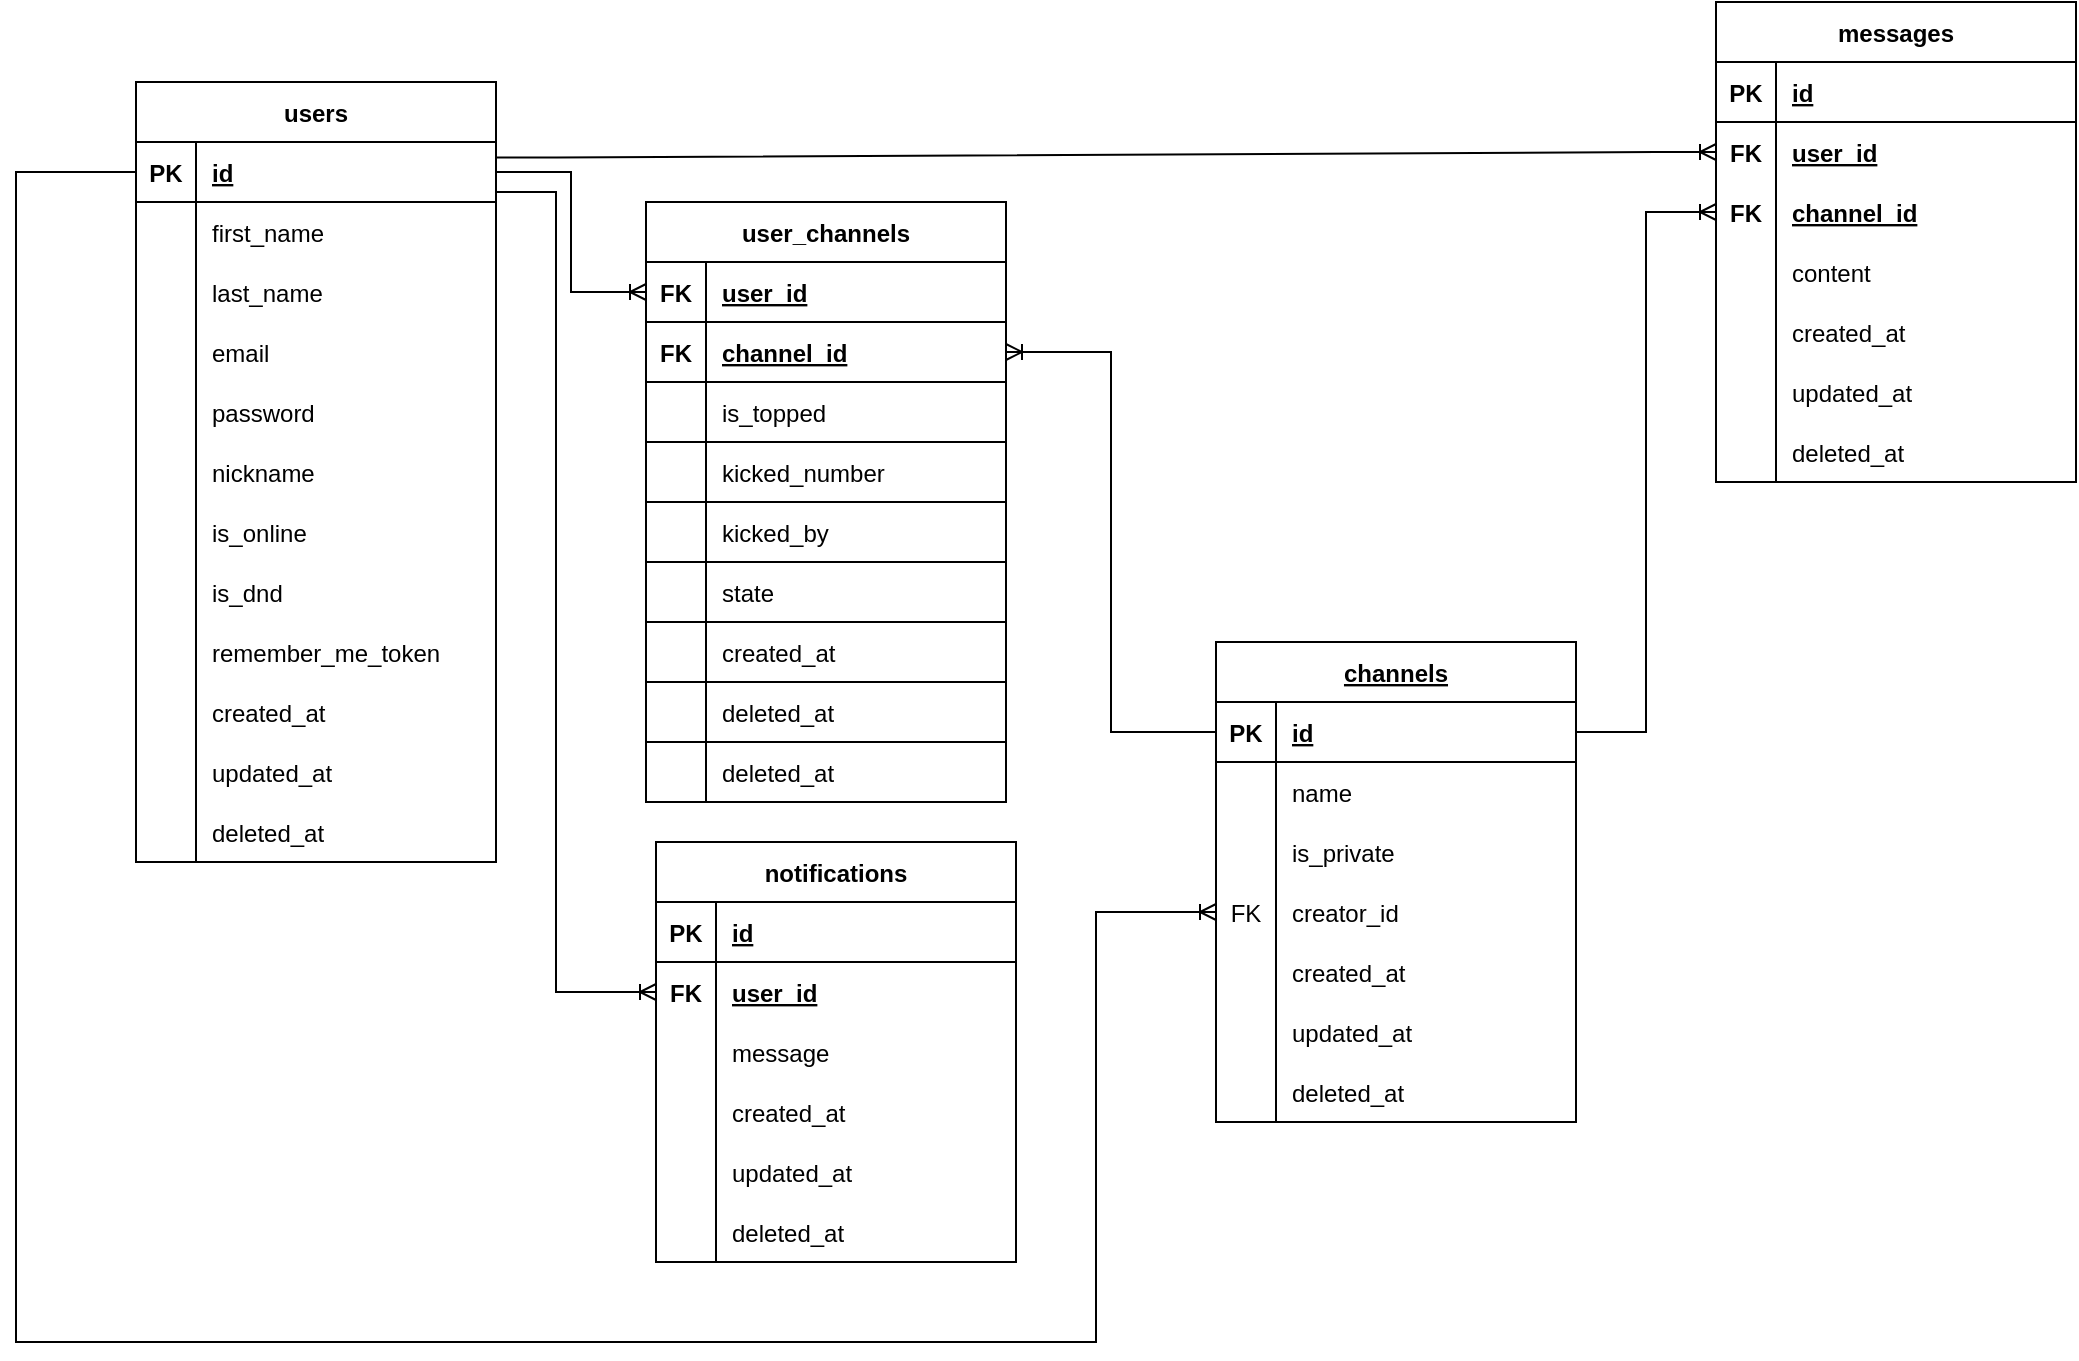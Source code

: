 <mxfile version="16.0.0" type="device"><diagram id="sb3Zi_Lj-fBD1ttnO5XM" name="Page-1"><mxGraphModel dx="1952" dy="1957" grid="1" gridSize="10" guides="1" tooltips="1" connect="1" arrows="1" fold="1" page="1" pageScale="1" pageWidth="850" pageHeight="1100" math="0" shadow="0"><root><mxCell id="0"/><mxCell id="1" parent="0"/><mxCell id="UZdGvcIJRt8ejX9C9bdX-46" value="" style="edgeStyle=orthogonalEdgeStyle;fontSize=12;html=1;endArrow=ERoneToMany;rounded=0;entryX=0;entryY=0.5;entryDx=0;entryDy=0;exitX=1;exitY=0.5;exitDx=0;exitDy=0;" parent="1" source="UZdGvcIJRt8ejX9C9bdX-49" target="UZdGvcIJRt8ejX9C9bdX-110" edge="1"><mxGeometry width="100" height="100" relative="1" as="geometry"><mxPoint x="290" y="250" as="sourcePoint"/><mxPoint x="390" y="150" as="targetPoint"/></mxGeometry></mxCell><mxCell id="UZdGvcIJRt8ejX9C9bdX-47" value="" style="edgeStyle=orthogonalEdgeStyle;fontSize=12;html=1;endArrow=ERoneToMany;rounded=0;entryX=1;entryY=0.5;entryDx=0;entryDy=0;exitX=0;exitY=0.5;exitDx=0;exitDy=0;" parent="1" source="UZdGvcIJRt8ejX9C9bdX-127" target="UZdGvcIJRt8ejX9C9bdX-123" edge="1"><mxGeometry width="100" height="100" relative="1" as="geometry"><mxPoint x="470" y="335" as="sourcePoint"/><mxPoint x="605" y="330.0" as="targetPoint"/></mxGeometry></mxCell><mxCell id="UZdGvcIJRt8ejX9C9bdX-48" value="users" style="shape=table;startSize=30;container=1;collapsible=1;childLayout=tableLayout;fixedRows=1;rowLines=0;fontStyle=1;align=center;resizeLast=1;" parent="1" vertex="1"><mxGeometry x="-10" y="20" width="180" height="390" as="geometry"/></mxCell><mxCell id="UZdGvcIJRt8ejX9C9bdX-49" value="" style="shape=partialRectangle;collapsible=0;dropTarget=0;pointerEvents=0;fillColor=none;top=0;left=0;bottom=1;right=0;points=[[0,0.5],[1,0.5]];portConstraint=eastwest;" parent="UZdGvcIJRt8ejX9C9bdX-48" vertex="1"><mxGeometry y="30" width="180" height="30" as="geometry"/></mxCell><mxCell id="UZdGvcIJRt8ejX9C9bdX-50" value="PK" style="shape=partialRectangle;connectable=0;fillColor=none;top=0;left=0;bottom=0;right=0;fontStyle=1;overflow=hidden;" parent="UZdGvcIJRt8ejX9C9bdX-49" vertex="1"><mxGeometry width="30" height="30" as="geometry"><mxRectangle width="30" height="30" as="alternateBounds"/></mxGeometry></mxCell><mxCell id="UZdGvcIJRt8ejX9C9bdX-51" value="id" style="shape=partialRectangle;connectable=0;fillColor=none;top=0;left=0;bottom=0;right=0;align=left;spacingLeft=6;fontStyle=5;overflow=hidden;" parent="UZdGvcIJRt8ejX9C9bdX-49" vertex="1"><mxGeometry x="30" width="150" height="30" as="geometry"><mxRectangle width="150" height="30" as="alternateBounds"/></mxGeometry></mxCell><mxCell id="UZdGvcIJRt8ejX9C9bdX-52" value="" style="shape=partialRectangle;collapsible=0;dropTarget=0;pointerEvents=0;fillColor=none;top=0;left=0;bottom=0;right=0;points=[[0,0.5],[1,0.5]];portConstraint=eastwest;" parent="UZdGvcIJRt8ejX9C9bdX-48" vertex="1"><mxGeometry y="60" width="180" height="30" as="geometry"/></mxCell><mxCell id="UZdGvcIJRt8ejX9C9bdX-53" value="" style="shape=partialRectangle;connectable=0;fillColor=none;top=0;left=0;bottom=0;right=0;editable=1;overflow=hidden;" parent="UZdGvcIJRt8ejX9C9bdX-52" vertex="1"><mxGeometry width="30" height="30" as="geometry"><mxRectangle width="30" height="30" as="alternateBounds"/></mxGeometry></mxCell><mxCell id="UZdGvcIJRt8ejX9C9bdX-54" value="first_name" style="shape=partialRectangle;connectable=0;fillColor=none;top=0;left=0;bottom=0;right=0;align=left;spacingLeft=6;overflow=hidden;" parent="UZdGvcIJRt8ejX9C9bdX-52" vertex="1"><mxGeometry x="30" width="150" height="30" as="geometry"><mxRectangle width="150" height="30" as="alternateBounds"/></mxGeometry></mxCell><mxCell id="UZdGvcIJRt8ejX9C9bdX-55" value="" style="shape=partialRectangle;collapsible=0;dropTarget=0;pointerEvents=0;fillColor=none;top=0;left=0;bottom=0;right=0;points=[[0,0.5],[1,0.5]];portConstraint=eastwest;" parent="UZdGvcIJRt8ejX9C9bdX-48" vertex="1"><mxGeometry y="90" width="180" height="30" as="geometry"/></mxCell><mxCell id="UZdGvcIJRt8ejX9C9bdX-56" value="" style="shape=partialRectangle;connectable=0;fillColor=none;top=0;left=0;bottom=0;right=0;editable=1;overflow=hidden;" parent="UZdGvcIJRt8ejX9C9bdX-55" vertex="1"><mxGeometry width="30" height="30" as="geometry"><mxRectangle width="30" height="30" as="alternateBounds"/></mxGeometry></mxCell><mxCell id="UZdGvcIJRt8ejX9C9bdX-57" value="last_name" style="shape=partialRectangle;connectable=0;fillColor=none;top=0;left=0;bottom=0;right=0;align=left;spacingLeft=6;overflow=hidden;" parent="UZdGvcIJRt8ejX9C9bdX-55" vertex="1"><mxGeometry x="30" width="150" height="30" as="geometry"><mxRectangle width="150" height="30" as="alternateBounds"/></mxGeometry></mxCell><mxCell id="UZdGvcIJRt8ejX9C9bdX-58" value="" style="shape=partialRectangle;collapsible=0;dropTarget=0;pointerEvents=0;fillColor=none;top=0;left=0;bottom=0;right=0;points=[[0,0.5],[1,0.5]];portConstraint=eastwest;" parent="UZdGvcIJRt8ejX9C9bdX-48" vertex="1"><mxGeometry y="120" width="180" height="30" as="geometry"/></mxCell><mxCell id="UZdGvcIJRt8ejX9C9bdX-59" value="" style="shape=partialRectangle;connectable=0;fillColor=none;top=0;left=0;bottom=0;right=0;editable=1;overflow=hidden;" parent="UZdGvcIJRt8ejX9C9bdX-58" vertex="1"><mxGeometry width="30" height="30" as="geometry"><mxRectangle width="30" height="30" as="alternateBounds"/></mxGeometry></mxCell><mxCell id="UZdGvcIJRt8ejX9C9bdX-60" value="email" style="shape=partialRectangle;connectable=0;fillColor=none;top=0;left=0;bottom=0;right=0;align=left;spacingLeft=6;overflow=hidden;" parent="UZdGvcIJRt8ejX9C9bdX-58" vertex="1"><mxGeometry x="30" width="150" height="30" as="geometry"><mxRectangle width="150" height="30" as="alternateBounds"/></mxGeometry></mxCell><mxCell id="UZdGvcIJRt8ejX9C9bdX-61" value="" style="shape=partialRectangle;collapsible=0;dropTarget=0;pointerEvents=0;fillColor=none;top=0;left=0;bottom=0;right=0;points=[[0,0.5],[1,0.5]];portConstraint=eastwest;" parent="UZdGvcIJRt8ejX9C9bdX-48" vertex="1"><mxGeometry y="150" width="180" height="30" as="geometry"/></mxCell><mxCell id="UZdGvcIJRt8ejX9C9bdX-62" value="" style="shape=partialRectangle;connectable=0;fillColor=none;top=0;left=0;bottom=0;right=0;editable=1;overflow=hidden;" parent="UZdGvcIJRt8ejX9C9bdX-61" vertex="1"><mxGeometry width="30" height="30" as="geometry"><mxRectangle width="30" height="30" as="alternateBounds"/></mxGeometry></mxCell><mxCell id="UZdGvcIJRt8ejX9C9bdX-63" value="password" style="shape=partialRectangle;connectable=0;fillColor=none;top=0;left=0;bottom=0;right=0;align=left;spacingLeft=6;overflow=hidden;" parent="UZdGvcIJRt8ejX9C9bdX-61" vertex="1"><mxGeometry x="30" width="150" height="30" as="geometry"><mxRectangle width="150" height="30" as="alternateBounds"/></mxGeometry></mxCell><mxCell id="UZdGvcIJRt8ejX9C9bdX-64" value="" style="shape=partialRectangle;collapsible=0;dropTarget=0;pointerEvents=0;fillColor=none;top=0;left=0;bottom=0;right=0;points=[[0,0.5],[1,0.5]];portConstraint=eastwest;" parent="UZdGvcIJRt8ejX9C9bdX-48" vertex="1"><mxGeometry y="180" width="180" height="30" as="geometry"/></mxCell><mxCell id="UZdGvcIJRt8ejX9C9bdX-65" value="" style="shape=partialRectangle;connectable=0;fillColor=none;top=0;left=0;bottom=0;right=0;editable=1;overflow=hidden;" parent="UZdGvcIJRt8ejX9C9bdX-64" vertex="1"><mxGeometry width="30" height="30" as="geometry"><mxRectangle width="30" height="30" as="alternateBounds"/></mxGeometry></mxCell><mxCell id="UZdGvcIJRt8ejX9C9bdX-66" value="nickname" style="shape=partialRectangle;connectable=0;fillColor=none;top=0;left=0;bottom=0;right=0;align=left;spacingLeft=6;overflow=hidden;" parent="UZdGvcIJRt8ejX9C9bdX-64" vertex="1"><mxGeometry x="30" width="150" height="30" as="geometry"><mxRectangle width="150" height="30" as="alternateBounds"/></mxGeometry></mxCell><mxCell id="UZdGvcIJRt8ejX9C9bdX-173" value="" style="shape=partialRectangle;collapsible=0;dropTarget=0;pointerEvents=0;fillColor=none;top=0;left=0;bottom=0;right=0;points=[[0,0.5],[1,0.5]];portConstraint=eastwest;" parent="UZdGvcIJRt8ejX9C9bdX-48" vertex="1"><mxGeometry y="210" width="180" height="30" as="geometry"/></mxCell><mxCell id="UZdGvcIJRt8ejX9C9bdX-174" value="" style="shape=partialRectangle;connectable=0;fillColor=none;top=0;left=0;bottom=0;right=0;editable=1;overflow=hidden;" parent="UZdGvcIJRt8ejX9C9bdX-173" vertex="1"><mxGeometry width="30" height="30" as="geometry"><mxRectangle width="30" height="30" as="alternateBounds"/></mxGeometry></mxCell><mxCell id="UZdGvcIJRt8ejX9C9bdX-175" value="is_online" style="shape=partialRectangle;connectable=0;fillColor=none;top=0;left=0;bottom=0;right=0;align=left;spacingLeft=6;overflow=hidden;" parent="UZdGvcIJRt8ejX9C9bdX-173" vertex="1"><mxGeometry x="30" width="150" height="30" as="geometry"><mxRectangle width="150" height="30" as="alternateBounds"/></mxGeometry></mxCell><mxCell id="z1N9WTeYf7jFDLUxDfa8-12" style="shape=partialRectangle;collapsible=0;dropTarget=0;pointerEvents=0;fillColor=none;top=0;left=0;bottom=0;right=0;points=[[0,0.5],[1,0.5]];portConstraint=eastwest;" parent="UZdGvcIJRt8ejX9C9bdX-48" vertex="1"><mxGeometry y="240" width="180" height="30" as="geometry"/></mxCell><mxCell id="z1N9WTeYf7jFDLUxDfa8-13" style="shape=partialRectangle;connectable=0;fillColor=none;top=0;left=0;bottom=0;right=0;editable=1;overflow=hidden;" parent="z1N9WTeYf7jFDLUxDfa8-12" vertex="1"><mxGeometry width="30" height="30" as="geometry"><mxRectangle width="30" height="30" as="alternateBounds"/></mxGeometry></mxCell><mxCell id="z1N9WTeYf7jFDLUxDfa8-14" value="is_dnd" style="shape=partialRectangle;connectable=0;fillColor=none;top=0;left=0;bottom=0;right=0;align=left;spacingLeft=6;overflow=hidden;" parent="z1N9WTeYf7jFDLUxDfa8-12" vertex="1"><mxGeometry x="30" width="150" height="30" as="geometry"><mxRectangle width="150" height="30" as="alternateBounds"/></mxGeometry></mxCell><mxCell id="fSVvD7qNbFzDmoQNN4uR-53" style="shape=partialRectangle;collapsible=0;dropTarget=0;pointerEvents=0;fillColor=none;top=0;left=0;bottom=0;right=0;points=[[0,0.5],[1,0.5]];portConstraint=eastwest;" vertex="1" parent="UZdGvcIJRt8ejX9C9bdX-48"><mxGeometry y="270" width="180" height="30" as="geometry"/></mxCell><mxCell id="fSVvD7qNbFzDmoQNN4uR-54" style="shape=partialRectangle;connectable=0;fillColor=none;top=0;left=0;bottom=0;right=0;editable=1;overflow=hidden;" vertex="1" parent="fSVvD7qNbFzDmoQNN4uR-53"><mxGeometry width="30" height="30" as="geometry"><mxRectangle width="30" height="30" as="alternateBounds"/></mxGeometry></mxCell><mxCell id="fSVvD7qNbFzDmoQNN4uR-55" value="remember_me_token" style="shape=partialRectangle;connectable=0;fillColor=none;top=0;left=0;bottom=0;right=0;align=left;spacingLeft=6;overflow=hidden;" vertex="1" parent="fSVvD7qNbFzDmoQNN4uR-53"><mxGeometry x="30" width="150" height="30" as="geometry"><mxRectangle width="150" height="30" as="alternateBounds"/></mxGeometry></mxCell><mxCell id="fSVvD7qNbFzDmoQNN4uR-38" style="shape=partialRectangle;collapsible=0;dropTarget=0;pointerEvents=0;fillColor=none;top=0;left=0;bottom=0;right=0;points=[[0,0.5],[1,0.5]];portConstraint=eastwest;" vertex="1" parent="UZdGvcIJRt8ejX9C9bdX-48"><mxGeometry y="300" width="180" height="30" as="geometry"/></mxCell><mxCell id="fSVvD7qNbFzDmoQNN4uR-39" style="shape=partialRectangle;connectable=0;fillColor=none;top=0;left=0;bottom=0;right=0;editable=1;overflow=hidden;" vertex="1" parent="fSVvD7qNbFzDmoQNN4uR-38"><mxGeometry width="30" height="30" as="geometry"><mxRectangle width="30" height="30" as="alternateBounds"/></mxGeometry></mxCell><mxCell id="fSVvD7qNbFzDmoQNN4uR-40" value="created_at" style="shape=partialRectangle;connectable=0;fillColor=none;top=0;left=0;bottom=0;right=0;align=left;spacingLeft=6;overflow=hidden;" vertex="1" parent="fSVvD7qNbFzDmoQNN4uR-38"><mxGeometry x="30" width="150" height="30" as="geometry"><mxRectangle width="150" height="30" as="alternateBounds"/></mxGeometry></mxCell><mxCell id="fSVvD7qNbFzDmoQNN4uR-41" style="shape=partialRectangle;collapsible=0;dropTarget=0;pointerEvents=0;fillColor=none;top=0;left=0;bottom=0;right=0;points=[[0,0.5],[1,0.5]];portConstraint=eastwest;" vertex="1" parent="UZdGvcIJRt8ejX9C9bdX-48"><mxGeometry y="330" width="180" height="30" as="geometry"/></mxCell><mxCell id="fSVvD7qNbFzDmoQNN4uR-42" style="shape=partialRectangle;connectable=0;fillColor=none;top=0;left=0;bottom=0;right=0;editable=1;overflow=hidden;" vertex="1" parent="fSVvD7qNbFzDmoQNN4uR-41"><mxGeometry width="30" height="30" as="geometry"><mxRectangle width="30" height="30" as="alternateBounds"/></mxGeometry></mxCell><mxCell id="fSVvD7qNbFzDmoQNN4uR-43" value="updated_at" style="shape=partialRectangle;connectable=0;fillColor=none;top=0;left=0;bottom=0;right=0;align=left;spacingLeft=6;overflow=hidden;" vertex="1" parent="fSVvD7qNbFzDmoQNN4uR-41"><mxGeometry x="30" width="150" height="30" as="geometry"><mxRectangle width="150" height="30" as="alternateBounds"/></mxGeometry></mxCell><mxCell id="fSVvD7qNbFzDmoQNN4uR-44" style="shape=partialRectangle;collapsible=0;dropTarget=0;pointerEvents=0;fillColor=none;top=0;left=0;bottom=0;right=0;points=[[0,0.5],[1,0.5]];portConstraint=eastwest;" vertex="1" parent="UZdGvcIJRt8ejX9C9bdX-48"><mxGeometry y="360" width="180" height="30" as="geometry"/></mxCell><mxCell id="fSVvD7qNbFzDmoQNN4uR-45" style="shape=partialRectangle;connectable=0;fillColor=none;top=0;left=0;bottom=0;right=0;editable=1;overflow=hidden;" vertex="1" parent="fSVvD7qNbFzDmoQNN4uR-44"><mxGeometry width="30" height="30" as="geometry"><mxRectangle width="30" height="30" as="alternateBounds"/></mxGeometry></mxCell><mxCell id="fSVvD7qNbFzDmoQNN4uR-46" value="deleted_at" style="shape=partialRectangle;connectable=0;fillColor=none;top=0;left=0;bottom=0;right=0;align=left;spacingLeft=6;overflow=hidden;" vertex="1" parent="fSVvD7qNbFzDmoQNN4uR-44"><mxGeometry x="30" width="150" height="30" as="geometry"><mxRectangle width="150" height="30" as="alternateBounds"/></mxGeometry></mxCell><mxCell id="UZdGvcIJRt8ejX9C9bdX-109" value="user_channels" style="shape=table;startSize=30;container=1;collapsible=1;childLayout=tableLayout;fixedRows=1;rowLines=0;fontStyle=1;align=center;resizeLast=1;" parent="1" vertex="1"><mxGeometry x="245" y="80" width="180" height="300" as="geometry"/></mxCell><mxCell id="UZdGvcIJRt8ejX9C9bdX-110" value="" style="shape=partialRectangle;collapsible=0;dropTarget=0;pointerEvents=0;fillColor=none;top=0;left=0;bottom=1;right=0;points=[[0,0.5],[1,0.5]];portConstraint=eastwest;" parent="UZdGvcIJRt8ejX9C9bdX-109" vertex="1"><mxGeometry y="30" width="180" height="30" as="geometry"/></mxCell><mxCell id="UZdGvcIJRt8ejX9C9bdX-111" value="FK" style="shape=partialRectangle;connectable=0;fillColor=none;top=0;left=0;bottom=0;right=0;fontStyle=1;overflow=hidden;" parent="UZdGvcIJRt8ejX9C9bdX-110" vertex="1"><mxGeometry width="30" height="30" as="geometry"><mxRectangle width="30" height="30" as="alternateBounds"/></mxGeometry></mxCell><mxCell id="UZdGvcIJRt8ejX9C9bdX-112" value="user_id" style="shape=partialRectangle;connectable=0;fillColor=none;top=0;left=0;bottom=0;right=0;align=left;spacingLeft=6;fontStyle=5;overflow=hidden;" parent="UZdGvcIJRt8ejX9C9bdX-110" vertex="1"><mxGeometry x="30" width="150" height="30" as="geometry"><mxRectangle width="150" height="30" as="alternateBounds"/></mxGeometry></mxCell><mxCell id="UZdGvcIJRt8ejX9C9bdX-123" style="shape=partialRectangle;collapsible=0;dropTarget=0;pointerEvents=0;fillColor=none;top=0;left=0;bottom=1;right=0;points=[[0,0.5],[1,0.5]];portConstraint=eastwest;" parent="UZdGvcIJRt8ejX9C9bdX-109" vertex="1"><mxGeometry y="60" width="180" height="30" as="geometry"/></mxCell><mxCell id="UZdGvcIJRt8ejX9C9bdX-124" value="FK" style="shape=partialRectangle;connectable=0;fillColor=none;top=0;left=0;bottom=0;right=0;fontStyle=1;overflow=hidden;" parent="UZdGvcIJRt8ejX9C9bdX-123" vertex="1"><mxGeometry width="30" height="30" as="geometry"><mxRectangle width="30" height="30" as="alternateBounds"/></mxGeometry></mxCell><mxCell id="UZdGvcIJRt8ejX9C9bdX-125" value="channel_id" style="shape=partialRectangle;connectable=0;fillColor=none;top=0;left=0;bottom=0;right=0;align=left;spacingLeft=6;fontStyle=5;overflow=hidden;" parent="UZdGvcIJRt8ejX9C9bdX-123" vertex="1"><mxGeometry x="30" width="150" height="30" as="geometry"><mxRectangle width="150" height="30" as="alternateBounds"/></mxGeometry></mxCell><mxCell id="UZdGvcIJRt8ejX9C9bdX-151" style="shape=partialRectangle;collapsible=0;dropTarget=0;pointerEvents=0;fillColor=none;top=0;left=0;bottom=1;right=0;points=[[0,0.5],[1,0.5]];portConstraint=eastwest;" parent="UZdGvcIJRt8ejX9C9bdX-109" vertex="1"><mxGeometry y="90" width="180" height="30" as="geometry"/></mxCell><mxCell id="UZdGvcIJRt8ejX9C9bdX-152" style="shape=partialRectangle;connectable=0;fillColor=none;top=0;left=0;bottom=0;right=0;fontStyle=1;overflow=hidden;" parent="UZdGvcIJRt8ejX9C9bdX-151" vertex="1"><mxGeometry width="30" height="30" as="geometry"><mxRectangle width="30" height="30" as="alternateBounds"/></mxGeometry></mxCell><mxCell id="UZdGvcIJRt8ejX9C9bdX-153" value="is_topped" style="shape=partialRectangle;connectable=0;fillColor=none;top=0;left=0;bottom=0;right=0;align=left;spacingLeft=6;fontStyle=0;overflow=hidden;" parent="UZdGvcIJRt8ejX9C9bdX-151" vertex="1"><mxGeometry x="30" width="150" height="30" as="geometry"><mxRectangle width="150" height="30" as="alternateBounds"/></mxGeometry></mxCell><mxCell id="UZdGvcIJRt8ejX9C9bdX-156" style="shape=partialRectangle;collapsible=0;dropTarget=0;pointerEvents=0;fillColor=none;top=0;left=0;bottom=1;right=0;points=[[0,0.5],[1,0.5]];portConstraint=eastwest;" parent="UZdGvcIJRt8ejX9C9bdX-109" vertex="1"><mxGeometry y="120" width="180" height="30" as="geometry"/></mxCell><mxCell id="UZdGvcIJRt8ejX9C9bdX-157" style="shape=partialRectangle;connectable=0;fillColor=none;top=0;left=0;bottom=0;right=0;fontStyle=1;overflow=hidden;" parent="UZdGvcIJRt8ejX9C9bdX-156" vertex="1"><mxGeometry width="30" height="30" as="geometry"><mxRectangle width="30" height="30" as="alternateBounds"/></mxGeometry></mxCell><mxCell id="UZdGvcIJRt8ejX9C9bdX-158" value="kicked_number" style="shape=partialRectangle;connectable=0;fillColor=none;top=0;left=0;bottom=0;right=0;align=left;spacingLeft=6;fontStyle=0;overflow=hidden;" parent="UZdGvcIJRt8ejX9C9bdX-156" vertex="1"><mxGeometry x="30" width="150" height="30" as="geometry"><mxRectangle width="150" height="30" as="alternateBounds"/></mxGeometry></mxCell><mxCell id="fSVvD7qNbFzDmoQNN4uR-29" style="shape=partialRectangle;collapsible=0;dropTarget=0;pointerEvents=0;fillColor=none;top=0;left=0;bottom=1;right=0;points=[[0,0.5],[1,0.5]];portConstraint=eastwest;" vertex="1" parent="UZdGvcIJRt8ejX9C9bdX-109"><mxGeometry y="150" width="180" height="30" as="geometry"/></mxCell><mxCell id="fSVvD7qNbFzDmoQNN4uR-30" style="shape=partialRectangle;connectable=0;fillColor=none;top=0;left=0;bottom=0;right=0;fontStyle=1;overflow=hidden;" vertex="1" parent="fSVvD7qNbFzDmoQNN4uR-29"><mxGeometry width="30" height="30" as="geometry"><mxRectangle width="30" height="30" as="alternateBounds"/></mxGeometry></mxCell><mxCell id="fSVvD7qNbFzDmoQNN4uR-31" value="kicked_by" style="shape=partialRectangle;connectable=0;fillColor=none;top=0;left=0;bottom=0;right=0;align=left;spacingLeft=6;fontStyle=0;overflow=hidden;" vertex="1" parent="fSVvD7qNbFzDmoQNN4uR-29"><mxGeometry x="30" width="150" height="30" as="geometry"><mxRectangle width="150" height="30" as="alternateBounds"/></mxGeometry></mxCell><mxCell id="fSVvD7qNbFzDmoQNN4uR-32" style="shape=partialRectangle;collapsible=0;dropTarget=0;pointerEvents=0;fillColor=none;top=0;left=0;bottom=1;right=0;points=[[0,0.5],[1,0.5]];portConstraint=eastwest;" vertex="1" parent="UZdGvcIJRt8ejX9C9bdX-109"><mxGeometry y="180" width="180" height="30" as="geometry"/></mxCell><mxCell id="fSVvD7qNbFzDmoQNN4uR-33" style="shape=partialRectangle;connectable=0;fillColor=none;top=0;left=0;bottom=0;right=0;fontStyle=1;overflow=hidden;" vertex="1" parent="fSVvD7qNbFzDmoQNN4uR-32"><mxGeometry width="30" height="30" as="geometry"><mxRectangle width="30" height="30" as="alternateBounds"/></mxGeometry></mxCell><mxCell id="fSVvD7qNbFzDmoQNN4uR-34" value="state" style="shape=partialRectangle;connectable=0;fillColor=none;top=0;left=0;bottom=0;right=0;align=left;spacingLeft=6;fontStyle=0;overflow=hidden;" vertex="1" parent="fSVvD7qNbFzDmoQNN4uR-32"><mxGeometry x="30" width="150" height="30" as="geometry"><mxRectangle width="150" height="30" as="alternateBounds"/></mxGeometry></mxCell><mxCell id="fSVvD7qNbFzDmoQNN4uR-35" style="shape=partialRectangle;collapsible=0;dropTarget=0;pointerEvents=0;fillColor=none;top=0;left=0;bottom=1;right=0;points=[[0,0.5],[1,0.5]];portConstraint=eastwest;" vertex="1" parent="UZdGvcIJRt8ejX9C9bdX-109"><mxGeometry y="210" width="180" height="30" as="geometry"/></mxCell><mxCell id="fSVvD7qNbFzDmoQNN4uR-36" style="shape=partialRectangle;connectable=0;fillColor=none;top=0;left=0;bottom=0;right=0;fontStyle=1;overflow=hidden;" vertex="1" parent="fSVvD7qNbFzDmoQNN4uR-35"><mxGeometry width="30" height="30" as="geometry"><mxRectangle width="30" height="30" as="alternateBounds"/></mxGeometry></mxCell><mxCell id="fSVvD7qNbFzDmoQNN4uR-37" value="created_at" style="shape=partialRectangle;connectable=0;fillColor=none;top=0;left=0;bottom=0;right=0;align=left;spacingLeft=6;fontStyle=0;overflow=hidden;" vertex="1" parent="fSVvD7qNbFzDmoQNN4uR-35"><mxGeometry x="30" width="150" height="30" as="geometry"><mxRectangle width="150" height="30" as="alternateBounds"/></mxGeometry></mxCell><mxCell id="fSVvD7qNbFzDmoQNN4uR-50" style="shape=partialRectangle;collapsible=0;dropTarget=0;pointerEvents=0;fillColor=none;top=0;left=0;bottom=1;right=0;points=[[0,0.5],[1,0.5]];portConstraint=eastwest;" vertex="1" parent="UZdGvcIJRt8ejX9C9bdX-109"><mxGeometry y="240" width="180" height="30" as="geometry"/></mxCell><mxCell id="fSVvD7qNbFzDmoQNN4uR-51" style="shape=partialRectangle;connectable=0;fillColor=none;top=0;left=0;bottom=0;right=0;fontStyle=1;overflow=hidden;" vertex="1" parent="fSVvD7qNbFzDmoQNN4uR-50"><mxGeometry width="30" height="30" as="geometry"><mxRectangle width="30" height="30" as="alternateBounds"/></mxGeometry></mxCell><mxCell id="fSVvD7qNbFzDmoQNN4uR-52" value="deleted_at" style="shape=partialRectangle;connectable=0;fillColor=none;top=0;left=0;bottom=0;right=0;align=left;spacingLeft=6;fontStyle=0;overflow=hidden;" vertex="1" parent="fSVvD7qNbFzDmoQNN4uR-50"><mxGeometry x="30" width="150" height="30" as="geometry"><mxRectangle width="150" height="30" as="alternateBounds"/></mxGeometry></mxCell><mxCell id="fSVvD7qNbFzDmoQNN4uR-47" style="shape=partialRectangle;collapsible=0;dropTarget=0;pointerEvents=0;fillColor=none;top=0;left=0;bottom=1;right=0;points=[[0,0.5],[1,0.5]];portConstraint=eastwest;" vertex="1" parent="UZdGvcIJRt8ejX9C9bdX-109"><mxGeometry y="270" width="180" height="30" as="geometry"/></mxCell><mxCell id="fSVvD7qNbFzDmoQNN4uR-48" style="shape=partialRectangle;connectable=0;fillColor=none;top=0;left=0;bottom=0;right=0;fontStyle=1;overflow=hidden;" vertex="1" parent="fSVvD7qNbFzDmoQNN4uR-47"><mxGeometry width="30" height="30" as="geometry"><mxRectangle width="30" height="30" as="alternateBounds"/></mxGeometry></mxCell><mxCell id="fSVvD7qNbFzDmoQNN4uR-49" value="deleted_at" style="shape=partialRectangle;connectable=0;fillColor=none;top=0;left=0;bottom=0;right=0;align=left;spacingLeft=6;fontStyle=0;overflow=hidden;" vertex="1" parent="fSVvD7qNbFzDmoQNN4uR-47"><mxGeometry x="30" width="150" height="30" as="geometry"><mxRectangle width="150" height="30" as="alternateBounds"/></mxGeometry></mxCell><mxCell id="UZdGvcIJRt8ejX9C9bdX-126" value="channels" style="shape=table;startSize=30;container=1;collapsible=1;childLayout=tableLayout;fixedRows=1;rowLines=0;fontStyle=5;align=center;resizeLast=1;" parent="1" vertex="1"><mxGeometry x="530" y="300" width="180" height="240" as="geometry"/></mxCell><mxCell id="UZdGvcIJRt8ejX9C9bdX-127" value="" style="shape=partialRectangle;collapsible=0;dropTarget=0;pointerEvents=0;fillColor=none;top=0;left=0;bottom=1;right=0;points=[[0,0.5],[1,0.5]];portConstraint=eastwest;" parent="UZdGvcIJRt8ejX9C9bdX-126" vertex="1"><mxGeometry y="30" width="180" height="30" as="geometry"/></mxCell><mxCell id="UZdGvcIJRt8ejX9C9bdX-128" value="PK" style="shape=partialRectangle;connectable=0;fillColor=none;top=0;left=0;bottom=0;right=0;fontStyle=1;overflow=hidden;" parent="UZdGvcIJRt8ejX9C9bdX-127" vertex="1"><mxGeometry width="30" height="30" as="geometry"><mxRectangle width="30" height="30" as="alternateBounds"/></mxGeometry></mxCell><mxCell id="UZdGvcIJRt8ejX9C9bdX-129" value="id" style="shape=partialRectangle;connectable=0;fillColor=none;top=0;left=0;bottom=0;right=0;align=left;spacingLeft=6;fontStyle=5;overflow=hidden;" parent="UZdGvcIJRt8ejX9C9bdX-127" vertex="1"><mxGeometry x="30" width="150" height="30" as="geometry"><mxRectangle width="150" height="30" as="alternateBounds"/></mxGeometry></mxCell><mxCell id="UZdGvcIJRt8ejX9C9bdX-130" value="" style="shape=partialRectangle;collapsible=0;dropTarget=0;pointerEvents=0;fillColor=none;top=0;left=0;bottom=0;right=0;points=[[0,0.5],[1,0.5]];portConstraint=eastwest;" parent="UZdGvcIJRt8ejX9C9bdX-126" vertex="1"><mxGeometry y="60" width="180" height="30" as="geometry"/></mxCell><mxCell id="UZdGvcIJRt8ejX9C9bdX-131" value="" style="shape=partialRectangle;connectable=0;fillColor=none;top=0;left=0;bottom=0;right=0;editable=1;overflow=hidden;" parent="UZdGvcIJRt8ejX9C9bdX-130" vertex="1"><mxGeometry width="30" height="30" as="geometry"><mxRectangle width="30" height="30" as="alternateBounds"/></mxGeometry></mxCell><mxCell id="UZdGvcIJRt8ejX9C9bdX-132" value="name" style="shape=partialRectangle;connectable=0;fillColor=none;top=0;left=0;bottom=0;right=0;align=left;spacingLeft=6;overflow=hidden;" parent="UZdGvcIJRt8ejX9C9bdX-130" vertex="1"><mxGeometry x="30" width="150" height="30" as="geometry"><mxRectangle width="150" height="30" as="alternateBounds"/></mxGeometry></mxCell><mxCell id="UZdGvcIJRt8ejX9C9bdX-133" value="" style="shape=partialRectangle;collapsible=0;dropTarget=0;pointerEvents=0;fillColor=none;top=0;left=0;bottom=0;right=0;points=[[0,0.5],[1,0.5]];portConstraint=eastwest;" parent="UZdGvcIJRt8ejX9C9bdX-126" vertex="1"><mxGeometry y="90" width="180" height="30" as="geometry"/></mxCell><mxCell id="UZdGvcIJRt8ejX9C9bdX-134" value="" style="shape=partialRectangle;connectable=0;fillColor=none;top=0;left=0;bottom=0;right=0;editable=1;overflow=hidden;" parent="UZdGvcIJRt8ejX9C9bdX-133" vertex="1"><mxGeometry width="30" height="30" as="geometry"><mxRectangle width="30" height="30" as="alternateBounds"/></mxGeometry></mxCell><mxCell id="UZdGvcIJRt8ejX9C9bdX-135" value="is_private" style="shape=partialRectangle;connectable=0;fillColor=none;top=0;left=0;bottom=0;right=0;align=left;spacingLeft=6;overflow=hidden;" parent="UZdGvcIJRt8ejX9C9bdX-133" vertex="1"><mxGeometry x="30" width="150" height="30" as="geometry"><mxRectangle width="150" height="30" as="alternateBounds"/></mxGeometry></mxCell><mxCell id="UZdGvcIJRt8ejX9C9bdX-136" value="" style="shape=partialRectangle;collapsible=0;dropTarget=0;pointerEvents=0;fillColor=none;top=0;left=0;bottom=0;right=0;points=[[0,0.5],[1,0.5]];portConstraint=eastwest;" parent="UZdGvcIJRt8ejX9C9bdX-126" vertex="1"><mxGeometry y="120" width="180" height="30" as="geometry"/></mxCell><mxCell id="UZdGvcIJRt8ejX9C9bdX-137" value="FK" style="shape=partialRectangle;connectable=0;fillColor=none;top=0;left=0;bottom=0;right=0;editable=1;overflow=hidden;" parent="UZdGvcIJRt8ejX9C9bdX-136" vertex="1"><mxGeometry width="30" height="30" as="geometry"><mxRectangle width="30" height="30" as="alternateBounds"/></mxGeometry></mxCell><mxCell id="UZdGvcIJRt8ejX9C9bdX-138" value="creator_id" style="shape=partialRectangle;connectable=0;fillColor=none;top=0;left=0;bottom=0;right=0;align=left;spacingLeft=6;overflow=hidden;" parent="UZdGvcIJRt8ejX9C9bdX-136" vertex="1"><mxGeometry x="30" width="150" height="30" as="geometry"><mxRectangle width="150" height="30" as="alternateBounds"/></mxGeometry></mxCell><mxCell id="fSVvD7qNbFzDmoQNN4uR-10" style="shape=partialRectangle;collapsible=0;dropTarget=0;pointerEvents=0;fillColor=none;top=0;left=0;bottom=0;right=0;points=[[0,0.5],[1,0.5]];portConstraint=eastwest;" vertex="1" parent="UZdGvcIJRt8ejX9C9bdX-126"><mxGeometry y="150" width="180" height="30" as="geometry"/></mxCell><mxCell id="fSVvD7qNbFzDmoQNN4uR-11" style="shape=partialRectangle;connectable=0;fillColor=none;top=0;left=0;bottom=0;right=0;editable=1;overflow=hidden;" vertex="1" parent="fSVvD7qNbFzDmoQNN4uR-10"><mxGeometry width="30" height="30" as="geometry"><mxRectangle width="30" height="30" as="alternateBounds"/></mxGeometry></mxCell><mxCell id="fSVvD7qNbFzDmoQNN4uR-12" value="created_at" style="shape=partialRectangle;connectable=0;fillColor=none;top=0;left=0;bottom=0;right=0;align=left;spacingLeft=6;overflow=hidden;" vertex="1" parent="fSVvD7qNbFzDmoQNN4uR-10"><mxGeometry x="30" width="150" height="30" as="geometry"><mxRectangle width="150" height="30" as="alternateBounds"/></mxGeometry></mxCell><mxCell id="fSVvD7qNbFzDmoQNN4uR-13" style="shape=partialRectangle;collapsible=0;dropTarget=0;pointerEvents=0;fillColor=none;top=0;left=0;bottom=0;right=0;points=[[0,0.5],[1,0.5]];portConstraint=eastwest;" vertex="1" parent="UZdGvcIJRt8ejX9C9bdX-126"><mxGeometry y="180" width="180" height="30" as="geometry"/></mxCell><mxCell id="fSVvD7qNbFzDmoQNN4uR-14" style="shape=partialRectangle;connectable=0;fillColor=none;top=0;left=0;bottom=0;right=0;editable=1;overflow=hidden;" vertex="1" parent="fSVvD7qNbFzDmoQNN4uR-13"><mxGeometry width="30" height="30" as="geometry"><mxRectangle width="30" height="30" as="alternateBounds"/></mxGeometry></mxCell><mxCell id="fSVvD7qNbFzDmoQNN4uR-15" value="updated_at" style="shape=partialRectangle;connectable=0;fillColor=none;top=0;left=0;bottom=0;right=0;align=left;spacingLeft=6;overflow=hidden;" vertex="1" parent="fSVvD7qNbFzDmoQNN4uR-13"><mxGeometry x="30" width="150" height="30" as="geometry"><mxRectangle width="150" height="30" as="alternateBounds"/></mxGeometry></mxCell><mxCell id="fSVvD7qNbFzDmoQNN4uR-16" style="shape=partialRectangle;collapsible=0;dropTarget=0;pointerEvents=0;fillColor=none;top=0;left=0;bottom=0;right=0;points=[[0,0.5],[1,0.5]];portConstraint=eastwest;" vertex="1" parent="UZdGvcIJRt8ejX9C9bdX-126"><mxGeometry y="210" width="180" height="30" as="geometry"/></mxCell><mxCell id="fSVvD7qNbFzDmoQNN4uR-17" style="shape=partialRectangle;connectable=0;fillColor=none;top=0;left=0;bottom=0;right=0;editable=1;overflow=hidden;" vertex="1" parent="fSVvD7qNbFzDmoQNN4uR-16"><mxGeometry width="30" height="30" as="geometry"><mxRectangle width="30" height="30" as="alternateBounds"/></mxGeometry></mxCell><mxCell id="fSVvD7qNbFzDmoQNN4uR-18" value="deleted_at" style="shape=partialRectangle;connectable=0;fillColor=none;top=0;left=0;bottom=0;right=0;align=left;spacingLeft=6;overflow=hidden;" vertex="1" parent="fSVvD7qNbFzDmoQNN4uR-16"><mxGeometry x="30" width="150" height="30" as="geometry"><mxRectangle width="150" height="30" as="alternateBounds"/></mxGeometry></mxCell><mxCell id="UZdGvcIJRt8ejX9C9bdX-159" value="notifications" style="shape=table;startSize=30;container=1;collapsible=1;childLayout=tableLayout;fixedRows=1;rowLines=0;fontStyle=1;align=center;resizeLast=1;" parent="1" vertex="1"><mxGeometry x="250" y="400" width="180" height="210" as="geometry"/></mxCell><mxCell id="UZdGvcIJRt8ejX9C9bdX-160" value="" style="shape=partialRectangle;collapsible=0;dropTarget=0;pointerEvents=0;fillColor=none;top=0;left=0;bottom=1;right=0;points=[[0,0.5],[1,0.5]];portConstraint=eastwest;" parent="UZdGvcIJRt8ejX9C9bdX-159" vertex="1"><mxGeometry y="30" width="180" height="30" as="geometry"/></mxCell><mxCell id="UZdGvcIJRt8ejX9C9bdX-161" value="PK" style="shape=partialRectangle;connectable=0;fillColor=none;top=0;left=0;bottom=0;right=0;fontStyle=1;overflow=hidden;" parent="UZdGvcIJRt8ejX9C9bdX-160" vertex="1"><mxGeometry width="30" height="30" as="geometry"><mxRectangle width="30" height="30" as="alternateBounds"/></mxGeometry></mxCell><mxCell id="UZdGvcIJRt8ejX9C9bdX-162" value="id" style="shape=partialRectangle;connectable=0;fillColor=none;top=0;left=0;bottom=0;right=0;align=left;spacingLeft=6;fontStyle=5;overflow=hidden;" parent="UZdGvcIJRt8ejX9C9bdX-160" vertex="1"><mxGeometry x="30" width="150" height="30" as="geometry"><mxRectangle width="150" height="30" as="alternateBounds"/></mxGeometry></mxCell><mxCell id="UZdGvcIJRt8ejX9C9bdX-163" value="" style="shape=partialRectangle;collapsible=0;dropTarget=0;pointerEvents=0;fillColor=none;top=0;left=0;bottom=0;right=0;points=[[0,0.5],[1,0.5]];portConstraint=eastwest;" parent="UZdGvcIJRt8ejX9C9bdX-159" vertex="1"><mxGeometry y="60" width="180" height="30" as="geometry"/></mxCell><mxCell id="UZdGvcIJRt8ejX9C9bdX-164" value="FK" style="shape=partialRectangle;connectable=0;fillColor=none;top=0;left=0;bottom=0;right=0;editable=1;overflow=hidden;fontStyle=1" parent="UZdGvcIJRt8ejX9C9bdX-163" vertex="1"><mxGeometry width="30" height="30" as="geometry"><mxRectangle width="30" height="30" as="alternateBounds"/></mxGeometry></mxCell><mxCell id="UZdGvcIJRt8ejX9C9bdX-165" value="user_id" style="shape=partialRectangle;connectable=0;fillColor=none;top=0;left=0;bottom=0;right=0;align=left;spacingLeft=6;overflow=hidden;fontStyle=5" parent="UZdGvcIJRt8ejX9C9bdX-163" vertex="1"><mxGeometry x="30" width="150" height="30" as="geometry"><mxRectangle width="150" height="30" as="alternateBounds"/></mxGeometry></mxCell><mxCell id="UZdGvcIJRt8ejX9C9bdX-166" value="" style="shape=partialRectangle;collapsible=0;dropTarget=0;pointerEvents=0;fillColor=none;top=0;left=0;bottom=0;right=0;points=[[0,0.5],[1,0.5]];portConstraint=eastwest;" parent="UZdGvcIJRt8ejX9C9bdX-159" vertex="1"><mxGeometry y="90" width="180" height="30" as="geometry"/></mxCell><mxCell id="UZdGvcIJRt8ejX9C9bdX-167" value="" style="shape=partialRectangle;connectable=0;fillColor=none;top=0;left=0;bottom=0;right=0;editable=1;overflow=hidden;" parent="UZdGvcIJRt8ejX9C9bdX-166" vertex="1"><mxGeometry width="30" height="30" as="geometry"><mxRectangle width="30" height="30" as="alternateBounds"/></mxGeometry></mxCell><mxCell id="UZdGvcIJRt8ejX9C9bdX-168" value="message" style="shape=partialRectangle;connectable=0;fillColor=none;top=0;left=0;bottom=0;right=0;align=left;spacingLeft=6;overflow=hidden;" parent="UZdGvcIJRt8ejX9C9bdX-166" vertex="1"><mxGeometry x="30" width="150" height="30" as="geometry"><mxRectangle width="150" height="30" as="alternateBounds"/></mxGeometry></mxCell><mxCell id="fSVvD7qNbFzDmoQNN4uR-20" style="shape=partialRectangle;collapsible=0;dropTarget=0;pointerEvents=0;fillColor=none;top=0;left=0;bottom=0;right=0;points=[[0,0.5],[1,0.5]];portConstraint=eastwest;" vertex="1" parent="UZdGvcIJRt8ejX9C9bdX-159"><mxGeometry y="120" width="180" height="30" as="geometry"/></mxCell><mxCell id="fSVvD7qNbFzDmoQNN4uR-21" style="shape=partialRectangle;connectable=0;fillColor=none;top=0;left=0;bottom=0;right=0;editable=1;overflow=hidden;" vertex="1" parent="fSVvD7qNbFzDmoQNN4uR-20"><mxGeometry width="30" height="30" as="geometry"><mxRectangle width="30" height="30" as="alternateBounds"/></mxGeometry></mxCell><mxCell id="fSVvD7qNbFzDmoQNN4uR-22" value="created_at" style="shape=partialRectangle;connectable=0;fillColor=none;top=0;left=0;bottom=0;right=0;align=left;spacingLeft=6;overflow=hidden;" vertex="1" parent="fSVvD7qNbFzDmoQNN4uR-20"><mxGeometry x="30" width="150" height="30" as="geometry"><mxRectangle width="150" height="30" as="alternateBounds"/></mxGeometry></mxCell><mxCell id="fSVvD7qNbFzDmoQNN4uR-23" style="shape=partialRectangle;collapsible=0;dropTarget=0;pointerEvents=0;fillColor=none;top=0;left=0;bottom=0;right=0;points=[[0,0.5],[1,0.5]];portConstraint=eastwest;" vertex="1" parent="UZdGvcIJRt8ejX9C9bdX-159"><mxGeometry y="150" width="180" height="30" as="geometry"/></mxCell><mxCell id="fSVvD7qNbFzDmoQNN4uR-24" style="shape=partialRectangle;connectable=0;fillColor=none;top=0;left=0;bottom=0;right=0;editable=1;overflow=hidden;" vertex="1" parent="fSVvD7qNbFzDmoQNN4uR-23"><mxGeometry width="30" height="30" as="geometry"><mxRectangle width="30" height="30" as="alternateBounds"/></mxGeometry></mxCell><mxCell id="fSVvD7qNbFzDmoQNN4uR-25" value="updated_at" style="shape=partialRectangle;connectable=0;fillColor=none;top=0;left=0;bottom=0;right=0;align=left;spacingLeft=6;overflow=hidden;" vertex="1" parent="fSVvD7qNbFzDmoQNN4uR-23"><mxGeometry x="30" width="150" height="30" as="geometry"><mxRectangle width="150" height="30" as="alternateBounds"/></mxGeometry></mxCell><mxCell id="fSVvD7qNbFzDmoQNN4uR-26" style="shape=partialRectangle;collapsible=0;dropTarget=0;pointerEvents=0;fillColor=none;top=0;left=0;bottom=0;right=0;points=[[0,0.5],[1,0.5]];portConstraint=eastwest;" vertex="1" parent="UZdGvcIJRt8ejX9C9bdX-159"><mxGeometry y="180" width="180" height="30" as="geometry"/></mxCell><mxCell id="fSVvD7qNbFzDmoQNN4uR-27" style="shape=partialRectangle;connectable=0;fillColor=none;top=0;left=0;bottom=0;right=0;editable=1;overflow=hidden;" vertex="1" parent="fSVvD7qNbFzDmoQNN4uR-26"><mxGeometry width="30" height="30" as="geometry"><mxRectangle width="30" height="30" as="alternateBounds"/></mxGeometry></mxCell><mxCell id="fSVvD7qNbFzDmoQNN4uR-28" value="deleted_at" style="shape=partialRectangle;connectable=0;fillColor=none;top=0;left=0;bottom=0;right=0;align=left;spacingLeft=6;overflow=hidden;" vertex="1" parent="fSVvD7qNbFzDmoQNN4uR-26"><mxGeometry x="30" width="150" height="30" as="geometry"><mxRectangle width="150" height="30" as="alternateBounds"/></mxGeometry></mxCell><mxCell id="UZdGvcIJRt8ejX9C9bdX-176" value="messages" style="shape=table;startSize=30;container=1;collapsible=1;childLayout=tableLayout;fixedRows=1;rowLines=0;fontStyle=1;align=center;resizeLast=1;textDirection=rtl;" parent="1" vertex="1"><mxGeometry x="780" y="-20" width="180" height="240" as="geometry"/></mxCell><mxCell id="UZdGvcIJRt8ejX9C9bdX-177" value="" style="shape=partialRectangle;collapsible=0;dropTarget=0;pointerEvents=0;fillColor=none;top=0;left=0;bottom=1;right=0;points=[[0,0.5],[1,0.5]];portConstraint=eastwest;" parent="UZdGvcIJRt8ejX9C9bdX-176" vertex="1"><mxGeometry y="30" width="180" height="30" as="geometry"/></mxCell><mxCell id="UZdGvcIJRt8ejX9C9bdX-178" value="PK" style="shape=partialRectangle;connectable=0;fillColor=none;top=0;left=0;bottom=0;right=0;fontStyle=1;overflow=hidden;" parent="UZdGvcIJRt8ejX9C9bdX-177" vertex="1"><mxGeometry width="30" height="30" as="geometry"><mxRectangle width="30" height="30" as="alternateBounds"/></mxGeometry></mxCell><mxCell id="UZdGvcIJRt8ejX9C9bdX-179" value="id" style="shape=partialRectangle;connectable=0;fillColor=none;top=0;left=0;bottom=0;right=0;align=left;spacingLeft=6;fontStyle=5;overflow=hidden;" parent="UZdGvcIJRt8ejX9C9bdX-177" vertex="1"><mxGeometry x="30" width="150" height="30" as="geometry"><mxRectangle width="150" height="30" as="alternateBounds"/></mxGeometry></mxCell><mxCell id="UZdGvcIJRt8ejX9C9bdX-180" value="" style="shape=partialRectangle;collapsible=0;dropTarget=0;pointerEvents=0;fillColor=none;top=0;left=0;bottom=0;right=0;points=[[0,0.5],[1,0.5]];portConstraint=eastwest;" parent="UZdGvcIJRt8ejX9C9bdX-176" vertex="1"><mxGeometry y="60" width="180" height="30" as="geometry"/></mxCell><mxCell id="UZdGvcIJRt8ejX9C9bdX-181" value="FK" style="shape=partialRectangle;connectable=0;fillColor=none;top=0;left=0;bottom=0;right=0;editable=1;overflow=hidden;fontStyle=1" parent="UZdGvcIJRt8ejX9C9bdX-180" vertex="1"><mxGeometry width="30" height="30" as="geometry"><mxRectangle width="30" height="30" as="alternateBounds"/></mxGeometry></mxCell><mxCell id="UZdGvcIJRt8ejX9C9bdX-182" value="user_id" style="shape=partialRectangle;connectable=0;fillColor=none;top=0;left=0;bottom=0;right=0;align=left;spacingLeft=6;overflow=hidden;fontStyle=5" parent="UZdGvcIJRt8ejX9C9bdX-180" vertex="1"><mxGeometry x="30" width="150" height="30" as="geometry"><mxRectangle width="150" height="30" as="alternateBounds"/></mxGeometry></mxCell><mxCell id="UZdGvcIJRt8ejX9C9bdX-183" value="" style="shape=partialRectangle;collapsible=0;dropTarget=0;pointerEvents=0;fillColor=none;top=0;left=0;bottom=0;right=0;points=[[0,0.5],[1,0.5]];portConstraint=eastwest;" parent="UZdGvcIJRt8ejX9C9bdX-176" vertex="1"><mxGeometry y="90" width="180" height="30" as="geometry"/></mxCell><mxCell id="UZdGvcIJRt8ejX9C9bdX-184" value="FK" style="shape=partialRectangle;connectable=0;fillColor=none;top=0;left=0;bottom=0;right=0;editable=1;overflow=hidden;fontStyle=1" parent="UZdGvcIJRt8ejX9C9bdX-183" vertex="1"><mxGeometry width="30" height="30" as="geometry"><mxRectangle width="30" height="30" as="alternateBounds"/></mxGeometry></mxCell><mxCell id="UZdGvcIJRt8ejX9C9bdX-185" value="channel_id" style="shape=partialRectangle;connectable=0;fillColor=none;top=0;left=0;bottom=0;right=0;align=left;spacingLeft=6;overflow=hidden;fontStyle=5" parent="UZdGvcIJRt8ejX9C9bdX-183" vertex="1"><mxGeometry x="30" width="150" height="30" as="geometry"><mxRectangle width="150" height="30" as="alternateBounds"/></mxGeometry></mxCell><mxCell id="UZdGvcIJRt8ejX9C9bdX-186" value="" style="shape=partialRectangle;collapsible=0;dropTarget=0;pointerEvents=0;fillColor=none;top=0;left=0;bottom=0;right=0;points=[[0,0.5],[1,0.5]];portConstraint=eastwest;" parent="UZdGvcIJRt8ejX9C9bdX-176" vertex="1"><mxGeometry y="120" width="180" height="30" as="geometry"/></mxCell><mxCell id="UZdGvcIJRt8ejX9C9bdX-187" value="" style="shape=partialRectangle;connectable=0;fillColor=none;top=0;left=0;bottom=0;right=0;editable=1;overflow=hidden;" parent="UZdGvcIJRt8ejX9C9bdX-186" vertex="1"><mxGeometry width="30" height="30" as="geometry"><mxRectangle width="30" height="30" as="alternateBounds"/></mxGeometry></mxCell><mxCell id="UZdGvcIJRt8ejX9C9bdX-188" value="content" style="shape=partialRectangle;connectable=0;fillColor=none;top=0;left=0;bottom=0;right=0;align=left;spacingLeft=6;overflow=hidden;" parent="UZdGvcIJRt8ejX9C9bdX-186" vertex="1"><mxGeometry x="30" width="150" height="30" as="geometry"><mxRectangle width="150" height="30" as="alternateBounds"/></mxGeometry></mxCell><mxCell id="fSVvD7qNbFzDmoQNN4uR-1" style="shape=partialRectangle;collapsible=0;dropTarget=0;pointerEvents=0;fillColor=none;top=0;left=0;bottom=0;right=0;points=[[0,0.5],[1,0.5]];portConstraint=eastwest;" vertex="1" parent="UZdGvcIJRt8ejX9C9bdX-176"><mxGeometry y="150" width="180" height="30" as="geometry"/></mxCell><mxCell id="fSVvD7qNbFzDmoQNN4uR-2" style="shape=partialRectangle;connectable=0;fillColor=none;top=0;left=0;bottom=0;right=0;editable=1;overflow=hidden;" vertex="1" parent="fSVvD7qNbFzDmoQNN4uR-1"><mxGeometry width="30" height="30" as="geometry"><mxRectangle width="30" height="30" as="alternateBounds"/></mxGeometry></mxCell><mxCell id="fSVvD7qNbFzDmoQNN4uR-3" value="created_at" style="shape=partialRectangle;connectable=0;fillColor=none;top=0;left=0;bottom=0;right=0;align=left;spacingLeft=6;overflow=hidden;" vertex="1" parent="fSVvD7qNbFzDmoQNN4uR-1"><mxGeometry x="30" width="150" height="30" as="geometry"><mxRectangle width="150" height="30" as="alternateBounds"/></mxGeometry></mxCell><mxCell id="fSVvD7qNbFzDmoQNN4uR-4" style="shape=partialRectangle;collapsible=0;dropTarget=0;pointerEvents=0;fillColor=none;top=0;left=0;bottom=0;right=0;points=[[0,0.5],[1,0.5]];portConstraint=eastwest;" vertex="1" parent="UZdGvcIJRt8ejX9C9bdX-176"><mxGeometry y="180" width="180" height="30" as="geometry"/></mxCell><mxCell id="fSVvD7qNbFzDmoQNN4uR-5" style="shape=partialRectangle;connectable=0;fillColor=none;top=0;left=0;bottom=0;right=0;editable=1;overflow=hidden;" vertex="1" parent="fSVvD7qNbFzDmoQNN4uR-4"><mxGeometry width="30" height="30" as="geometry"><mxRectangle width="30" height="30" as="alternateBounds"/></mxGeometry></mxCell><mxCell id="fSVvD7qNbFzDmoQNN4uR-6" value="updated_at" style="shape=partialRectangle;connectable=0;fillColor=none;top=0;left=0;bottom=0;right=0;align=left;spacingLeft=6;overflow=hidden;" vertex="1" parent="fSVvD7qNbFzDmoQNN4uR-4"><mxGeometry x="30" width="150" height="30" as="geometry"><mxRectangle width="150" height="30" as="alternateBounds"/></mxGeometry></mxCell><mxCell id="fSVvD7qNbFzDmoQNN4uR-7" style="shape=partialRectangle;collapsible=0;dropTarget=0;pointerEvents=0;fillColor=none;top=0;left=0;bottom=0;right=0;points=[[0,0.5],[1,0.5]];portConstraint=eastwest;" vertex="1" parent="UZdGvcIJRt8ejX9C9bdX-176"><mxGeometry y="210" width="180" height="30" as="geometry"/></mxCell><mxCell id="fSVvD7qNbFzDmoQNN4uR-8" style="shape=partialRectangle;connectable=0;fillColor=none;top=0;left=0;bottom=0;right=0;editable=1;overflow=hidden;" vertex="1" parent="fSVvD7qNbFzDmoQNN4uR-7"><mxGeometry width="30" height="30" as="geometry"><mxRectangle width="30" height="30" as="alternateBounds"/></mxGeometry></mxCell><mxCell id="fSVvD7qNbFzDmoQNN4uR-9" value="deleted_at" style="shape=partialRectangle;connectable=0;fillColor=none;top=0;left=0;bottom=0;right=0;align=left;spacingLeft=6;overflow=hidden;" vertex="1" parent="fSVvD7qNbFzDmoQNN4uR-7"><mxGeometry x="30" width="150" height="30" as="geometry"><mxRectangle width="150" height="30" as="alternateBounds"/></mxGeometry></mxCell><mxCell id="UZdGvcIJRt8ejX9C9bdX-204" value="" style="edgeStyle=orthogonalEdgeStyle;fontSize=12;html=1;endArrow=ERoneToMany;rounded=0;exitX=1;exitY=0.5;exitDx=0;exitDy=0;entryX=0;entryY=0.5;entryDx=0;entryDy=0;" parent="1" source="UZdGvcIJRt8ejX9C9bdX-127" target="UZdGvcIJRt8ejX9C9bdX-183" edge="1"><mxGeometry width="100" height="100" relative="1" as="geometry"><mxPoint x="810" y="560" as="sourcePoint"/><mxPoint x="910" y="460" as="targetPoint"/></mxGeometry></mxCell><mxCell id="UZdGvcIJRt8ejX9C9bdX-205" value="" style="edgeStyle=entityRelationEdgeStyle;fontSize=12;html=1;endArrow=ERoneToMany;rounded=0;entryX=0;entryY=0.5;entryDx=0;entryDy=0;exitX=1.002;exitY=0.258;exitDx=0;exitDy=0;exitPerimeter=0;" parent="1" source="UZdGvcIJRt8ejX9C9bdX-49" target="UZdGvcIJRt8ejX9C9bdX-180" edge="1"><mxGeometry width="100" height="100" relative="1" as="geometry"><mxPoint x="720" y="530" as="sourcePoint"/><mxPoint x="820" y="430" as="targetPoint"/></mxGeometry></mxCell><mxCell id="VbEmJVk2ZGC8xQJU9uTl-3" value="" style="edgeStyle=orthogonalEdgeStyle;fontSize=12;html=1;endArrow=ERoneToMany;rounded=0;entryX=0;entryY=0.5;entryDx=0;entryDy=0;exitX=0;exitY=0.5;exitDx=0;exitDy=0;" parent="1" source="UZdGvcIJRt8ejX9C9bdX-49" target="UZdGvcIJRt8ejX9C9bdX-136" edge="1"><mxGeometry width="100" height="100" relative="1" as="geometry"><mxPoint x="-70" y="435" as="sourcePoint"/><mxPoint x="510" y="420" as="targetPoint"/><Array as="points"><mxPoint x="-70" y="65"/><mxPoint x="-70" y="650"/><mxPoint x="470" y="650"/><mxPoint x="470" y="435"/></Array></mxGeometry></mxCell><mxCell id="VbEmJVk2ZGC8xQJU9uTl-9" value="" style="edgeStyle=orthogonalEdgeStyle;fontSize=12;html=1;endArrow=ERoneToMany;rounded=0;entryX=0;entryY=0.5;entryDx=0;entryDy=0;" parent="1" target="UZdGvcIJRt8ejX9C9bdX-163" edge="1"><mxGeometry width="100" height="100" relative="1" as="geometry"><mxPoint x="170" y="75" as="sourcePoint"/><mxPoint x="190" y="360" as="targetPoint"/><Array as="points"><mxPoint x="200" y="75"/><mxPoint x="200" y="475"/></Array></mxGeometry></mxCell></root></mxGraphModel></diagram></mxfile>